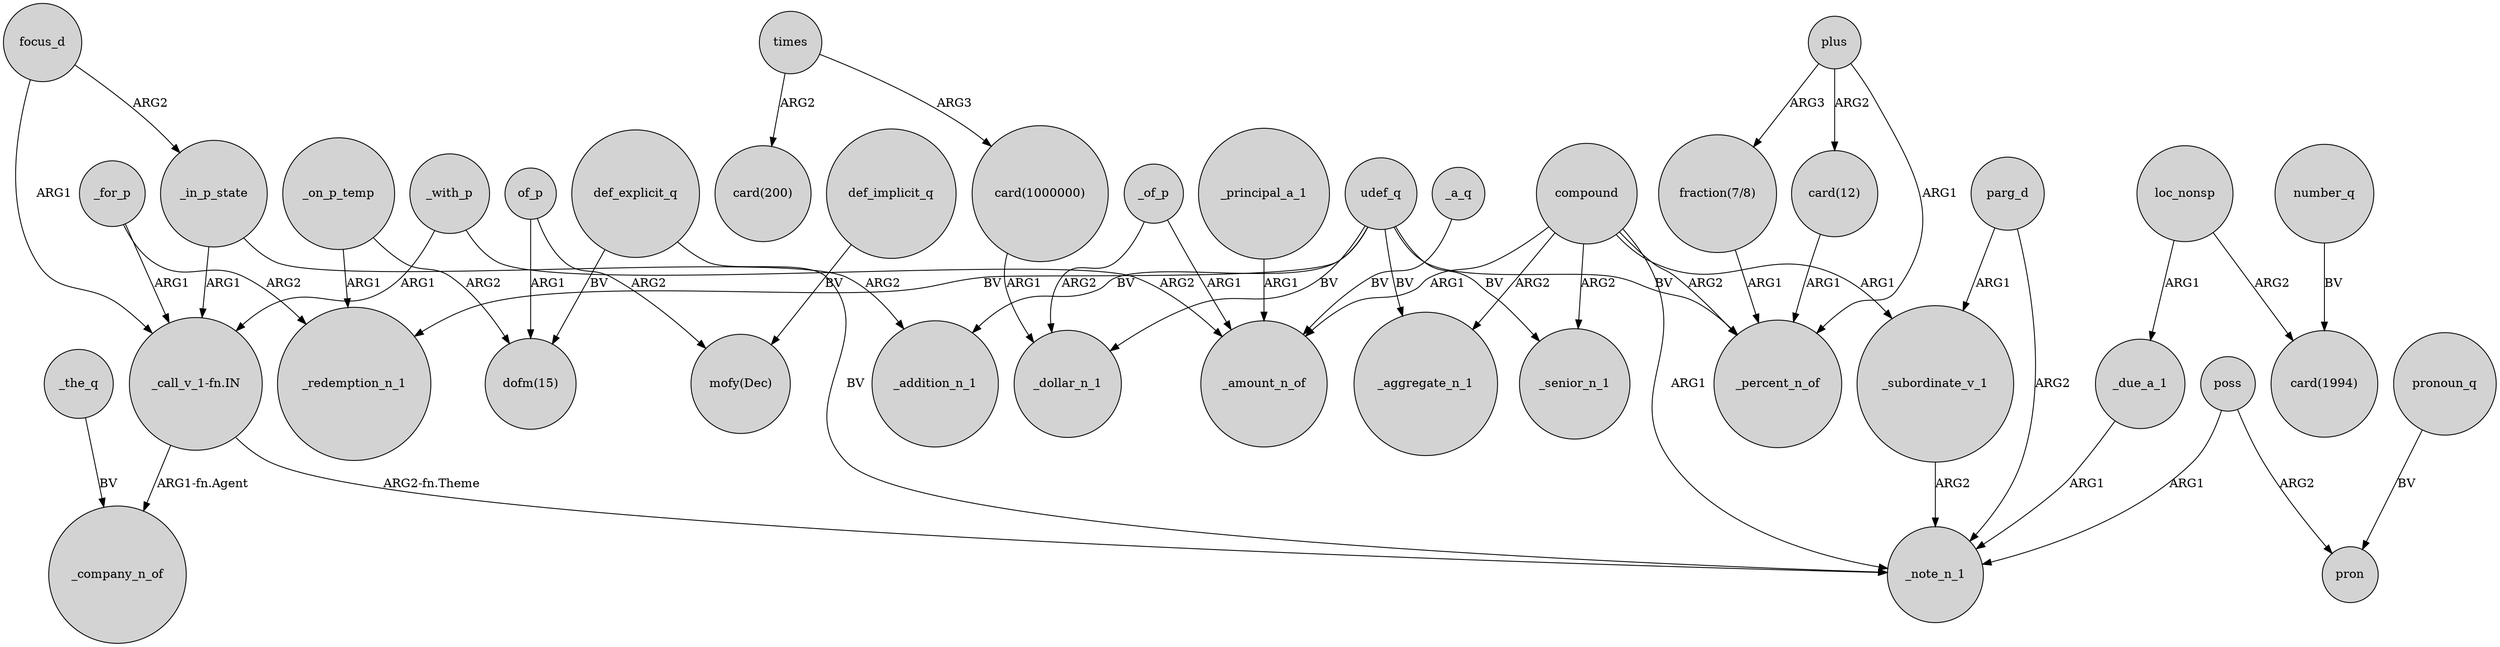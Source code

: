 digraph {
	node [shape=circle style=filled]
	_principal_a_1 -> _amount_n_of [label=ARG1]
	_subordinate_v_1 -> _note_n_1 [label=ARG2]
	"card(1000000)" -> _dollar_n_1 [label=ARG1]
	_for_p -> "_call_v_1-fn.IN" [label=ARG1]
	_on_p_temp -> "dofm(15)" [label=ARG2]
	def_explicit_q -> "dofm(15)" [label=BV]
	poss -> pron [label=ARG2]
	compound -> _note_n_1 [label=ARG1]
	_of_p -> _amount_n_of [label=ARG1]
	def_implicit_q -> "mofy(Dec)" [label=BV]
	poss -> _note_n_1 [label=ARG1]
	focus_d -> _in_p_state [label=ARG2]
	_with_p -> _amount_n_of [label=ARG2]
	plus -> _percent_n_of [label=ARG1]
	"fraction(7/8)" -> _percent_n_of [label=ARG1]
	_for_p -> _redemption_n_1 [label=ARG2]
	_in_p_state -> "_call_v_1-fn.IN" [label=ARG1]
	def_explicit_q -> _note_n_1 [label=BV]
	compound -> _percent_n_of [label=ARG2]
	loc_nonsp -> "card(1994)" [label=ARG2]
	_the_q -> _company_n_of [label=BV]
	udef_q -> _senior_n_1 [label=BV]
	loc_nonsp -> _due_a_1 [label=ARG1]
	pronoun_q -> pron [label=BV]
	plus -> "card(12)" [label=ARG2]
	compound -> _amount_n_of [label=ARG1]
	number_q -> "card(1994)" [label=BV]
	times -> "card(200)" [label=ARG2]
	focus_d -> "_call_v_1-fn.IN" [label=ARG1]
	times -> "card(1000000)" [label=ARG3]
	compound -> _subordinate_v_1 [label=ARG1]
	parg_d -> _subordinate_v_1 [label=ARG1]
	"_call_v_1-fn.IN" -> _company_n_of [label="ARG1-fn.Agent"]
	compound -> _senior_n_1 [label=ARG2]
	udef_q -> _redemption_n_1 [label=BV]
	"_call_v_1-fn.IN" -> _note_n_1 [label="ARG2-fn.Theme"]
	_in_p_state -> _addition_n_1 [label=ARG2]
	compound -> _aggregate_n_1 [label=ARG2]
	"card(12)" -> _percent_n_of [label=ARG1]
	_due_a_1 -> _note_n_1 [label=ARG1]
	_of_p -> _dollar_n_1 [label=ARG2]
	parg_d -> _note_n_1 [label=ARG2]
	_with_p -> "_call_v_1-fn.IN" [label=ARG1]
	udef_q -> _percent_n_of [label=BV]
	of_p -> "mofy(Dec)" [label=ARG2]
	of_p -> "dofm(15)" [label=ARG1]
	plus -> "fraction(7/8)" [label=ARG3]
	_on_p_temp -> _redemption_n_1 [label=ARG1]
	udef_q -> _aggregate_n_1 [label=BV]
	udef_q -> _addition_n_1 [label=BV]
	udef_q -> _dollar_n_1 [label=BV]
	_a_q -> _amount_n_of [label=BV]
}
